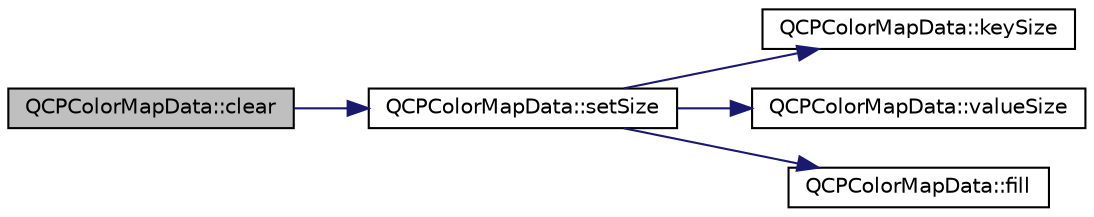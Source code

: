 digraph "QCPColorMapData::clear"
{
  edge [fontname="Helvetica",fontsize="10",labelfontname="Helvetica",labelfontsize="10"];
  node [fontname="Helvetica",fontsize="10",shape=record];
  rankdir="LR";
  Node1 [label="QCPColorMapData::clear",height=0.2,width=0.4,color="black", fillcolor="grey75", style="filled", fontcolor="black"];
  Node1 -> Node2 [color="midnightblue",fontsize="10",style="solid",fontname="Helvetica"];
  Node2 [label="QCPColorMapData::setSize",height=0.2,width=0.4,color="black", fillcolor="white", style="filled",URL="$class_q_c_p_color_map_data.html#a0d9ff35c299d0478b682bfbcdd9c097e"];
  Node2 -> Node3 [color="midnightblue",fontsize="10",style="solid",fontname="Helvetica"];
  Node3 [label="QCPColorMapData::keySize",height=0.2,width=0.4,color="black", fillcolor="white", style="filled",URL="$class_q_c_p_color_map_data.html#aa8d7811686fdfea964947715210c4af8"];
  Node2 -> Node4 [color="midnightblue",fontsize="10",style="solid",fontname="Helvetica"];
  Node4 [label="QCPColorMapData::valueSize",height=0.2,width=0.4,color="black", fillcolor="white", style="filled",URL="$class_q_c_p_color_map_data.html#ab880be6bc587f34e8d22fe77ef6b57e9"];
  Node2 -> Node5 [color="midnightblue",fontsize="10",style="solid",fontname="Helvetica"];
  Node5 [label="QCPColorMapData::fill",height=0.2,width=0.4,color="black", fillcolor="white", style="filled",URL="$class_q_c_p_color_map_data.html#a350f783260eb9b5de5c7b5e0d5d3e3c2"];
}
